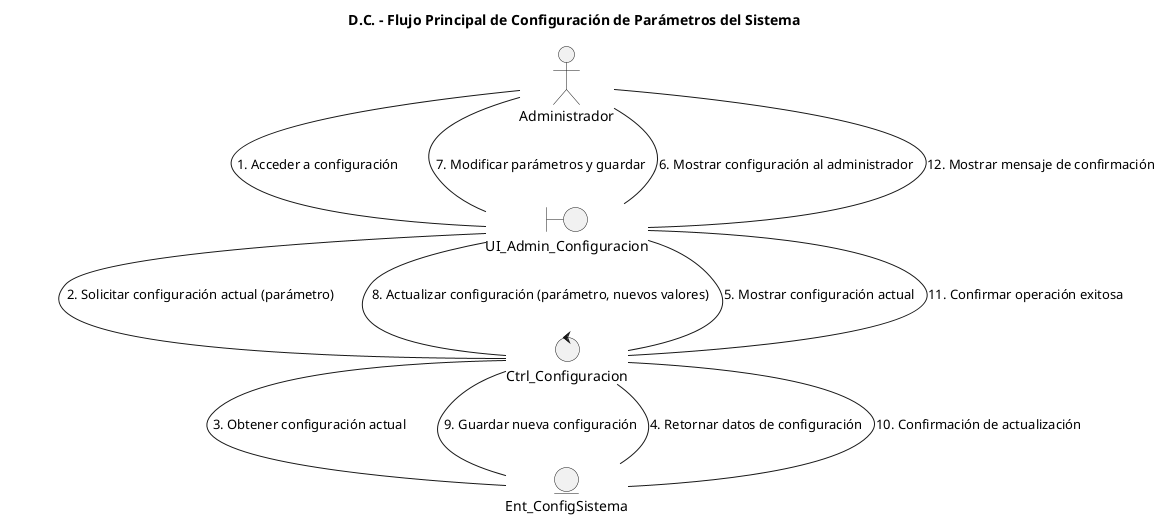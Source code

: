@startuml
title D.C. - Flujo Principal de Configuración de Parámetros del Sistema

skinparam defaultFontName Arial
skinparam participantPadding 20

actor Administrador as Admin
boundary UI_Admin_Configuracion as UI_AdminConf
control Ctrl_Configuracion as CConf
entity Ent_ConfigSistema as ECS

Admin -- UI_AdminConf : 1. Acceder a configuración
UI_AdminConf -- CConf : 2. Solicitar configuración actual (parámetro)
CConf -- ECS : 3. Obtener configuración actual
ECS -- CConf : 4. Retornar datos de configuración
CConf -- UI_AdminConf : 5. Mostrar configuración actual
UI_AdminConf -- Admin : 6. Mostrar configuración al administrador

Admin -- UI_AdminConf : 7. Modificar parámetros y guardar
UI_AdminConf -- CConf : 8. Actualizar configuración (parámetro, nuevos valores)
CConf -- ECS : 9. Guardar nueva configuración
ECS -- CConf : 10. Confirmación de actualización
CConf -- UI_AdminConf : 11. Confirmar operación exitosa
UI_AdminConf -- Admin : 12. Mostrar mensaje de confirmación

@enduml
